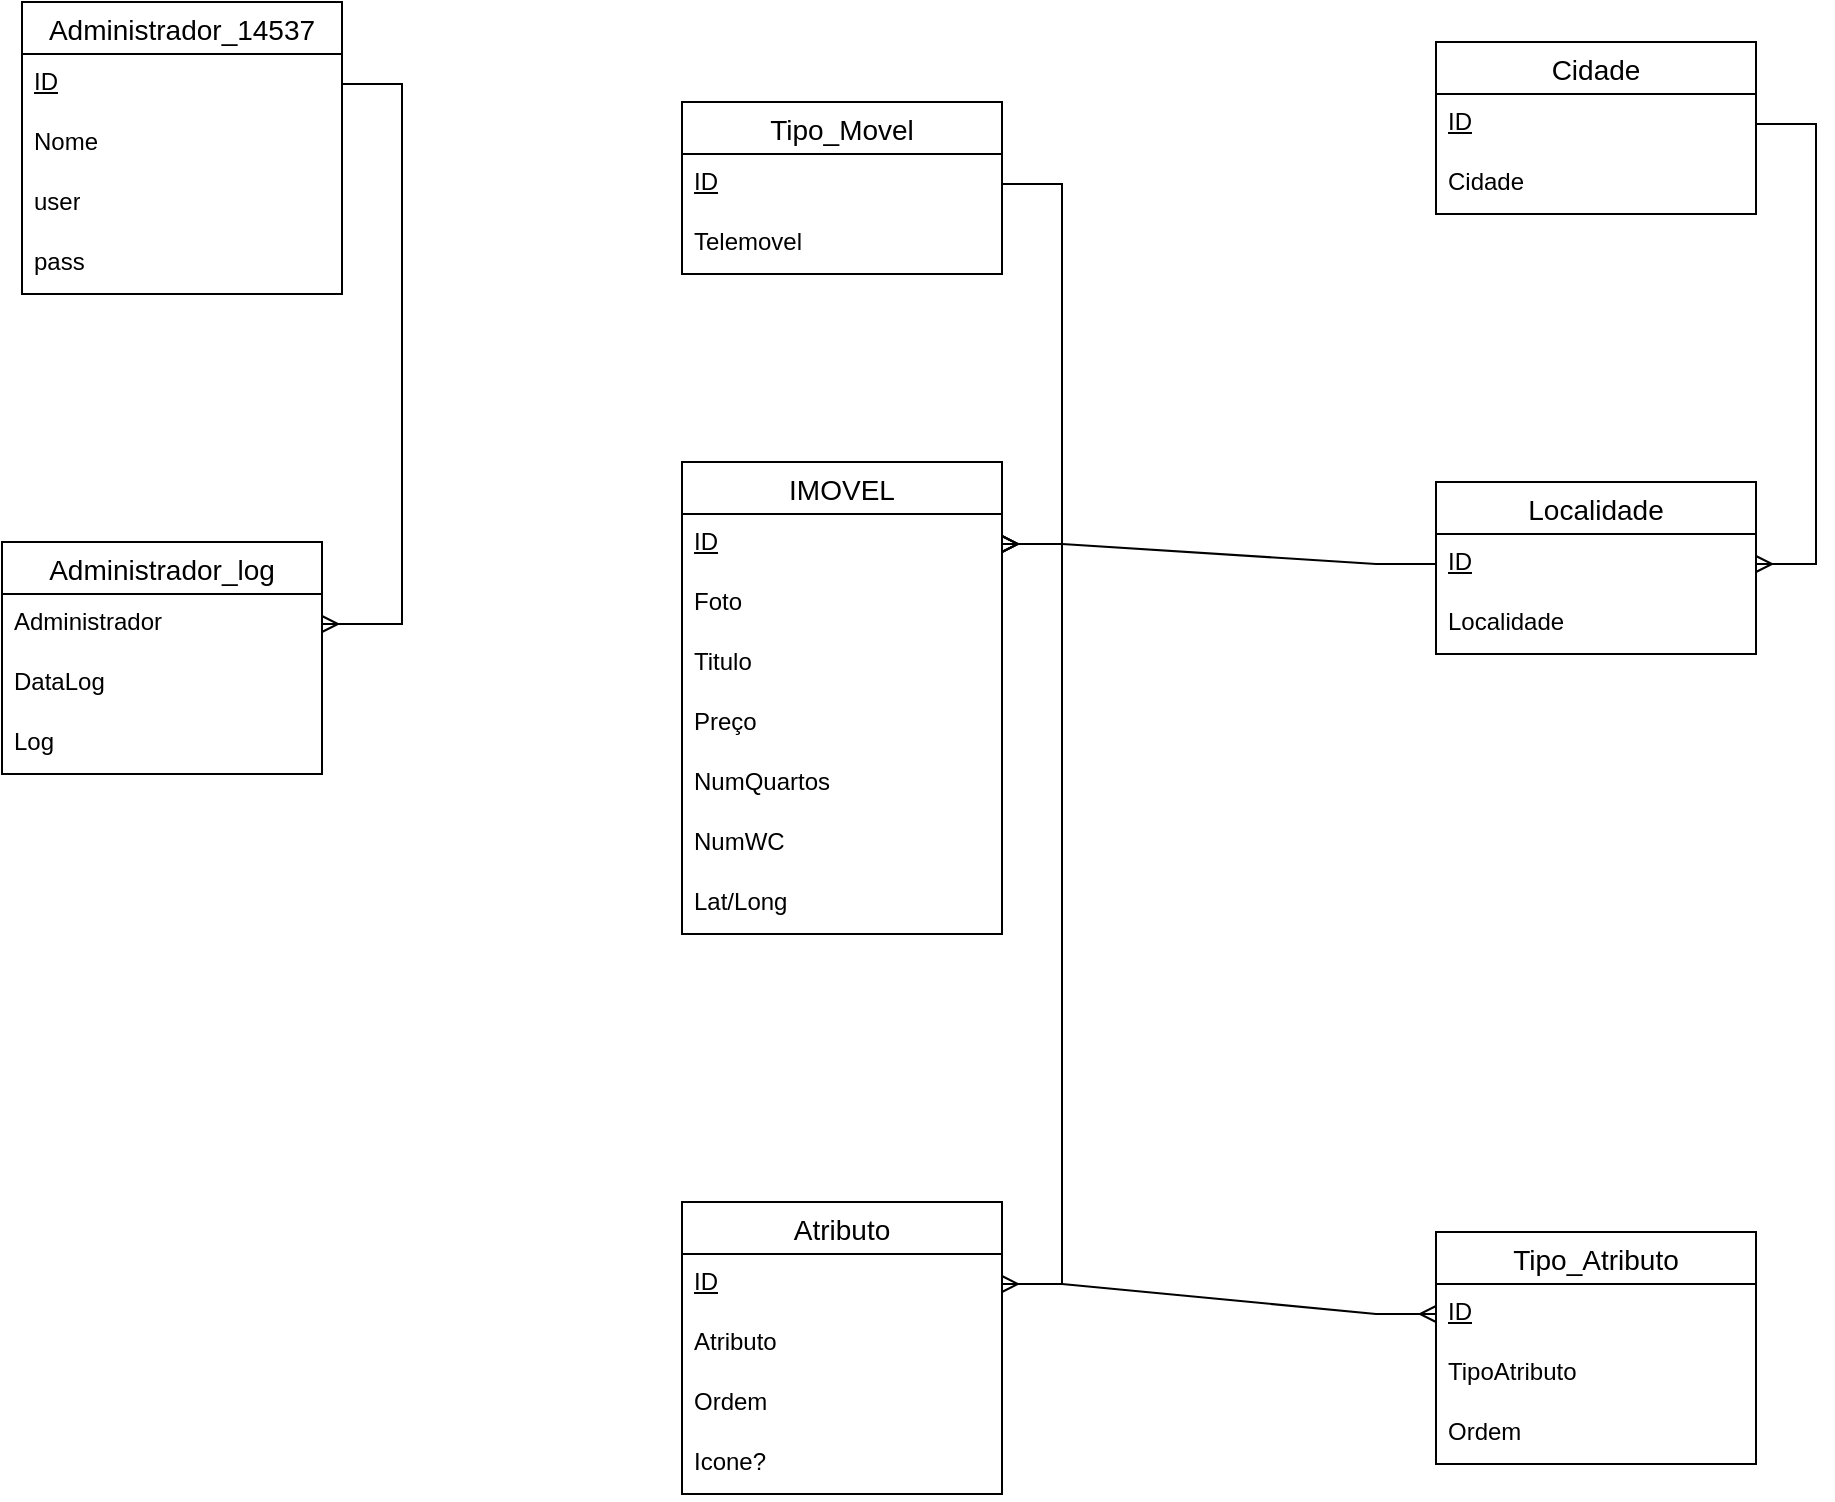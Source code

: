 <mxfile version="24.8.2">
  <diagram name="Página-1" id="k0PhGcXHRdCJMtNK5lY5">
    <mxGraphModel dx="1419" dy="750" grid="1" gridSize="10" guides="1" tooltips="1" connect="1" arrows="1" fold="1" page="1" pageScale="1" pageWidth="827" pageHeight="1169" math="0" shadow="0">
      <root>
        <mxCell id="0" />
        <mxCell id="1" parent="0" />
        <mxCell id="Htptjzl4bUMVvKON77Ms-254" value="Administrador_log" style="swimlane;fontStyle=0;childLayout=stackLayout;horizontal=1;startSize=26;horizontalStack=0;resizeParent=1;resizeParentMax=0;resizeLast=0;collapsible=1;marginBottom=0;align=center;fontSize=14;" vertex="1" parent="1">
          <mxGeometry x="-50" y="340" width="160" height="116" as="geometry" />
        </mxCell>
        <mxCell id="Htptjzl4bUMVvKON77Ms-255" value="Administrador" style="text;strokeColor=none;fillColor=none;spacingLeft=4;spacingRight=4;overflow=hidden;rotatable=0;points=[[0,0.5],[1,0.5]];portConstraint=eastwest;fontSize=12;whiteSpace=wrap;html=1;" vertex="1" parent="Htptjzl4bUMVvKON77Ms-254">
          <mxGeometry y="26" width="160" height="30" as="geometry" />
        </mxCell>
        <mxCell id="Htptjzl4bUMVvKON77Ms-256" value="DataLog" style="text;strokeColor=none;fillColor=none;spacingLeft=4;spacingRight=4;overflow=hidden;rotatable=0;points=[[0,0.5],[1,0.5]];portConstraint=eastwest;fontSize=12;whiteSpace=wrap;html=1;" vertex="1" parent="Htptjzl4bUMVvKON77Ms-254">
          <mxGeometry y="56" width="160" height="30" as="geometry" />
        </mxCell>
        <mxCell id="Htptjzl4bUMVvKON77Ms-257" value="Log" style="text;strokeColor=none;fillColor=none;spacingLeft=4;spacingRight=4;overflow=hidden;rotatable=0;points=[[0,0.5],[1,0.5]];portConstraint=eastwest;fontSize=12;whiteSpace=wrap;html=1;" vertex="1" parent="Htptjzl4bUMVvKON77Ms-254">
          <mxGeometry y="86" width="160" height="30" as="geometry" />
        </mxCell>
        <mxCell id="Htptjzl4bUMVvKON77Ms-258" value="Administrador_14537" style="swimlane;fontStyle=0;childLayout=stackLayout;horizontal=1;startSize=26;horizontalStack=0;resizeParent=1;resizeParentMax=0;resizeLast=0;collapsible=1;marginBottom=0;align=center;fontSize=14;" vertex="1" parent="1">
          <mxGeometry x="-40" y="70" width="160" height="146" as="geometry" />
        </mxCell>
        <mxCell id="Htptjzl4bUMVvKON77Ms-259" value="&lt;u&gt;ID&lt;/u&gt;" style="text;strokeColor=none;fillColor=none;spacingLeft=4;spacingRight=4;overflow=hidden;rotatable=0;points=[[0,0.5],[1,0.5]];portConstraint=eastwest;fontSize=12;whiteSpace=wrap;html=1;" vertex="1" parent="Htptjzl4bUMVvKON77Ms-258">
          <mxGeometry y="26" width="160" height="30" as="geometry" />
        </mxCell>
        <mxCell id="Htptjzl4bUMVvKON77Ms-260" value="Nome" style="text;strokeColor=none;fillColor=none;spacingLeft=4;spacingRight=4;overflow=hidden;rotatable=0;points=[[0,0.5],[1,0.5]];portConstraint=eastwest;fontSize=12;whiteSpace=wrap;html=1;" vertex="1" parent="Htptjzl4bUMVvKON77Ms-258">
          <mxGeometry y="56" width="160" height="30" as="geometry" />
        </mxCell>
        <mxCell id="Htptjzl4bUMVvKON77Ms-261" value="user" style="text;strokeColor=none;fillColor=none;spacingLeft=4;spacingRight=4;overflow=hidden;rotatable=0;points=[[0,0.5],[1,0.5]];portConstraint=eastwest;fontSize=12;whiteSpace=wrap;html=1;" vertex="1" parent="Htptjzl4bUMVvKON77Ms-258">
          <mxGeometry y="86" width="160" height="30" as="geometry" />
        </mxCell>
        <mxCell id="Htptjzl4bUMVvKON77Ms-262" value="pass&lt;div&gt;&lt;br&gt;&lt;/div&gt;" style="text;strokeColor=none;fillColor=none;spacingLeft=4;spacingRight=4;overflow=hidden;rotatable=0;points=[[0,0.5],[1,0.5]];portConstraint=eastwest;fontSize=12;whiteSpace=wrap;html=1;" vertex="1" parent="Htptjzl4bUMVvKON77Ms-258">
          <mxGeometry y="116" width="160" height="30" as="geometry" />
        </mxCell>
        <mxCell id="Htptjzl4bUMVvKON77Ms-263" value="Tipo_Movel" style="swimlane;fontStyle=0;childLayout=stackLayout;horizontal=1;startSize=26;horizontalStack=0;resizeParent=1;resizeParentMax=0;resizeLast=0;collapsible=1;marginBottom=0;align=center;fontSize=14;" vertex="1" parent="1">
          <mxGeometry x="290" y="120" width="160" height="86" as="geometry" />
        </mxCell>
        <mxCell id="Htptjzl4bUMVvKON77Ms-264" value="&lt;u&gt;ID&lt;/u&gt;" style="text;strokeColor=none;fillColor=none;spacingLeft=4;spacingRight=4;overflow=hidden;rotatable=0;points=[[0,0.5],[1,0.5]];portConstraint=eastwest;fontSize=12;whiteSpace=wrap;html=1;" vertex="1" parent="Htptjzl4bUMVvKON77Ms-263">
          <mxGeometry y="26" width="160" height="30" as="geometry" />
        </mxCell>
        <mxCell id="Htptjzl4bUMVvKON77Ms-265" value="Telemovel" style="text;strokeColor=none;fillColor=none;spacingLeft=4;spacingRight=4;overflow=hidden;rotatable=0;points=[[0,0.5],[1,0.5]];portConstraint=eastwest;fontSize=12;whiteSpace=wrap;html=1;" vertex="1" parent="Htptjzl4bUMVvKON77Ms-263">
          <mxGeometry y="56" width="160" height="30" as="geometry" />
        </mxCell>
        <mxCell id="Htptjzl4bUMVvKON77Ms-267" value="IMOVEL" style="swimlane;fontStyle=0;childLayout=stackLayout;horizontal=1;startSize=26;horizontalStack=0;resizeParent=1;resizeParentMax=0;resizeLast=0;collapsible=1;marginBottom=0;align=center;fontSize=14;" vertex="1" parent="1">
          <mxGeometry x="290" y="300" width="160" height="236" as="geometry" />
        </mxCell>
        <mxCell id="Htptjzl4bUMVvKON77Ms-268" value="&lt;u&gt;ID&lt;/u&gt;" style="text;strokeColor=none;fillColor=none;spacingLeft=4;spacingRight=4;overflow=hidden;rotatable=0;points=[[0,0.5],[1,0.5]];portConstraint=eastwest;fontSize=12;whiteSpace=wrap;html=1;" vertex="1" parent="Htptjzl4bUMVvKON77Ms-267">
          <mxGeometry y="26" width="160" height="30" as="geometry" />
        </mxCell>
        <mxCell id="Htptjzl4bUMVvKON77Ms-269" value="Foto" style="text;strokeColor=none;fillColor=none;spacingLeft=4;spacingRight=4;overflow=hidden;rotatable=0;points=[[0,0.5],[1,0.5]];portConstraint=eastwest;fontSize=12;whiteSpace=wrap;html=1;" vertex="1" parent="Htptjzl4bUMVvKON77Ms-267">
          <mxGeometry y="56" width="160" height="30" as="geometry" />
        </mxCell>
        <mxCell id="Htptjzl4bUMVvKON77Ms-270" value="Titulo" style="text;strokeColor=none;fillColor=none;spacingLeft=4;spacingRight=4;overflow=hidden;rotatable=0;points=[[0,0.5],[1,0.5]];portConstraint=eastwest;fontSize=12;whiteSpace=wrap;html=1;" vertex="1" parent="Htptjzl4bUMVvKON77Ms-267">
          <mxGeometry y="86" width="160" height="30" as="geometry" />
        </mxCell>
        <mxCell id="Htptjzl4bUMVvKON77Ms-271" value="Preço" style="text;strokeColor=none;fillColor=none;spacingLeft=4;spacingRight=4;overflow=hidden;rotatable=0;points=[[0,0.5],[1,0.5]];portConstraint=eastwest;fontSize=12;whiteSpace=wrap;html=1;" vertex="1" parent="Htptjzl4bUMVvKON77Ms-267">
          <mxGeometry y="116" width="160" height="30" as="geometry" />
        </mxCell>
        <mxCell id="Htptjzl4bUMVvKON77Ms-272" value="NumQuartos" style="text;strokeColor=none;fillColor=none;spacingLeft=4;spacingRight=4;overflow=hidden;rotatable=0;points=[[0,0.5],[1,0.5]];portConstraint=eastwest;fontSize=12;whiteSpace=wrap;html=1;" vertex="1" parent="Htptjzl4bUMVvKON77Ms-267">
          <mxGeometry y="146" width="160" height="30" as="geometry" />
        </mxCell>
        <mxCell id="Htptjzl4bUMVvKON77Ms-279" value="NumWC" style="text;strokeColor=none;fillColor=none;spacingLeft=4;spacingRight=4;overflow=hidden;rotatable=0;points=[[0,0.5],[1,0.5]];portConstraint=eastwest;fontSize=12;whiteSpace=wrap;html=1;" vertex="1" parent="Htptjzl4bUMVvKON77Ms-267">
          <mxGeometry y="176" width="160" height="30" as="geometry" />
        </mxCell>
        <mxCell id="Htptjzl4bUMVvKON77Ms-280" value="Lat/Long" style="text;strokeColor=none;fillColor=none;spacingLeft=4;spacingRight=4;overflow=hidden;rotatable=0;points=[[0,0.5],[1,0.5]];portConstraint=eastwest;fontSize=12;whiteSpace=wrap;html=1;" vertex="1" parent="Htptjzl4bUMVvKON77Ms-267">
          <mxGeometry y="206" width="160" height="30" as="geometry" />
        </mxCell>
        <mxCell id="Htptjzl4bUMVvKON77Ms-282" value="Localidade" style="swimlane;fontStyle=0;childLayout=stackLayout;horizontal=1;startSize=26;horizontalStack=0;resizeParent=1;resizeParentMax=0;resizeLast=0;collapsible=1;marginBottom=0;align=center;fontSize=14;" vertex="1" parent="1">
          <mxGeometry x="667" y="310" width="160" height="86" as="geometry" />
        </mxCell>
        <mxCell id="Htptjzl4bUMVvKON77Ms-283" value="&lt;u&gt;ID&lt;/u&gt;" style="text;strokeColor=none;fillColor=none;spacingLeft=4;spacingRight=4;overflow=hidden;rotatable=0;points=[[0,0.5],[1,0.5]];portConstraint=eastwest;fontSize=12;whiteSpace=wrap;html=1;" vertex="1" parent="Htptjzl4bUMVvKON77Ms-282">
          <mxGeometry y="26" width="160" height="30" as="geometry" />
        </mxCell>
        <mxCell id="Htptjzl4bUMVvKON77Ms-284" value="Localidade" style="text;strokeColor=none;fillColor=none;spacingLeft=4;spacingRight=4;overflow=hidden;rotatable=0;points=[[0,0.5],[1,0.5]];portConstraint=eastwest;fontSize=12;whiteSpace=wrap;html=1;" vertex="1" parent="Htptjzl4bUMVvKON77Ms-282">
          <mxGeometry y="56" width="160" height="30" as="geometry" />
        </mxCell>
        <mxCell id="Htptjzl4bUMVvKON77Ms-285" value="Cidade" style="swimlane;fontStyle=0;childLayout=stackLayout;horizontal=1;startSize=26;horizontalStack=0;resizeParent=1;resizeParentMax=0;resizeLast=0;collapsible=1;marginBottom=0;align=center;fontSize=14;" vertex="1" parent="1">
          <mxGeometry x="667" y="90" width="160" height="86" as="geometry" />
        </mxCell>
        <mxCell id="Htptjzl4bUMVvKON77Ms-286" value="&lt;u&gt;ID&lt;/u&gt;" style="text;strokeColor=none;fillColor=none;spacingLeft=4;spacingRight=4;overflow=hidden;rotatable=0;points=[[0,0.5],[1,0.5]];portConstraint=eastwest;fontSize=12;whiteSpace=wrap;html=1;" vertex="1" parent="Htptjzl4bUMVvKON77Ms-285">
          <mxGeometry y="26" width="160" height="30" as="geometry" />
        </mxCell>
        <mxCell id="Htptjzl4bUMVvKON77Ms-287" value="Cidade" style="text;strokeColor=none;fillColor=none;spacingLeft=4;spacingRight=4;overflow=hidden;rotatable=0;points=[[0,0.5],[1,0.5]];portConstraint=eastwest;fontSize=12;whiteSpace=wrap;html=1;" vertex="1" parent="Htptjzl4bUMVvKON77Ms-285">
          <mxGeometry y="56" width="160" height="30" as="geometry" />
        </mxCell>
        <mxCell id="Htptjzl4bUMVvKON77Ms-288" value="Atributo" style="swimlane;fontStyle=0;childLayout=stackLayout;horizontal=1;startSize=26;horizontalStack=0;resizeParent=1;resizeParentMax=0;resizeLast=0;collapsible=1;marginBottom=0;align=center;fontSize=14;" vertex="1" parent="1">
          <mxGeometry x="290" y="670" width="160" height="146" as="geometry" />
        </mxCell>
        <mxCell id="Htptjzl4bUMVvKON77Ms-289" value="&lt;u&gt;ID&lt;/u&gt;" style="text;strokeColor=none;fillColor=none;spacingLeft=4;spacingRight=4;overflow=hidden;rotatable=0;points=[[0,0.5],[1,0.5]];portConstraint=eastwest;fontSize=12;whiteSpace=wrap;html=1;" vertex="1" parent="Htptjzl4bUMVvKON77Ms-288">
          <mxGeometry y="26" width="160" height="30" as="geometry" />
        </mxCell>
        <mxCell id="Htptjzl4bUMVvKON77Ms-290" value="Atributo" style="text;strokeColor=none;fillColor=none;spacingLeft=4;spacingRight=4;overflow=hidden;rotatable=0;points=[[0,0.5],[1,0.5]];portConstraint=eastwest;fontSize=12;whiteSpace=wrap;html=1;" vertex="1" parent="Htptjzl4bUMVvKON77Ms-288">
          <mxGeometry y="56" width="160" height="30" as="geometry" />
        </mxCell>
        <mxCell id="Htptjzl4bUMVvKON77Ms-291" value="Ordem" style="text;strokeColor=none;fillColor=none;spacingLeft=4;spacingRight=4;overflow=hidden;rotatable=0;points=[[0,0.5],[1,0.5]];portConstraint=eastwest;fontSize=12;whiteSpace=wrap;html=1;" vertex="1" parent="Htptjzl4bUMVvKON77Ms-288">
          <mxGeometry y="86" width="160" height="30" as="geometry" />
        </mxCell>
        <mxCell id="Htptjzl4bUMVvKON77Ms-292" value="Icone?" style="text;strokeColor=none;fillColor=none;spacingLeft=4;spacingRight=4;overflow=hidden;rotatable=0;points=[[0,0.5],[1,0.5]];portConstraint=eastwest;fontSize=12;whiteSpace=wrap;html=1;" vertex="1" parent="Htptjzl4bUMVvKON77Ms-288">
          <mxGeometry y="116" width="160" height="30" as="geometry" />
        </mxCell>
        <mxCell id="Htptjzl4bUMVvKON77Ms-293" value="Tipo_Atributo" style="swimlane;fontStyle=0;childLayout=stackLayout;horizontal=1;startSize=26;horizontalStack=0;resizeParent=1;resizeParentMax=0;resizeLast=0;collapsible=1;marginBottom=0;align=center;fontSize=14;" vertex="1" parent="1">
          <mxGeometry x="667" y="685" width="160" height="116" as="geometry" />
        </mxCell>
        <mxCell id="Htptjzl4bUMVvKON77Ms-294" value="&lt;u&gt;ID&lt;/u&gt;" style="text;strokeColor=none;fillColor=none;spacingLeft=4;spacingRight=4;overflow=hidden;rotatable=0;points=[[0,0.5],[1,0.5]];portConstraint=eastwest;fontSize=12;whiteSpace=wrap;html=1;" vertex="1" parent="Htptjzl4bUMVvKON77Ms-293">
          <mxGeometry y="26" width="160" height="30" as="geometry" />
        </mxCell>
        <mxCell id="Htptjzl4bUMVvKON77Ms-295" value="TipoAtributo" style="text;strokeColor=none;fillColor=none;spacingLeft=4;spacingRight=4;overflow=hidden;rotatable=0;points=[[0,0.5],[1,0.5]];portConstraint=eastwest;fontSize=12;whiteSpace=wrap;html=1;" vertex="1" parent="Htptjzl4bUMVvKON77Ms-293">
          <mxGeometry y="56" width="160" height="30" as="geometry" />
        </mxCell>
        <mxCell id="Htptjzl4bUMVvKON77Ms-296" value="Ordem" style="text;strokeColor=none;fillColor=none;spacingLeft=4;spacingRight=4;overflow=hidden;rotatable=0;points=[[0,0.5],[1,0.5]];portConstraint=eastwest;fontSize=12;whiteSpace=wrap;html=1;" vertex="1" parent="Htptjzl4bUMVvKON77Ms-293">
          <mxGeometry y="86" width="160" height="30" as="geometry" />
        </mxCell>
        <mxCell id="Htptjzl4bUMVvKON77Ms-298" value="" style="edgeStyle=entityRelationEdgeStyle;fontSize=12;html=1;endArrow=ERmany;rounded=0;" edge="1" parent="1" source="Htptjzl4bUMVvKON77Ms-259" target="Htptjzl4bUMVvKON77Ms-255">
          <mxGeometry width="100" height="100" relative="1" as="geometry">
            <mxPoint x="30" y="380" as="sourcePoint" />
            <mxPoint x="130" y="280" as="targetPoint" />
          </mxGeometry>
        </mxCell>
        <mxCell id="Htptjzl4bUMVvKON77Ms-299" value="" style="edgeStyle=entityRelationEdgeStyle;fontSize=12;html=1;endArrow=ERmany;rounded=0;" edge="1" parent="1" source="Htptjzl4bUMVvKON77Ms-264" target="Htptjzl4bUMVvKON77Ms-268">
          <mxGeometry width="100" height="100" relative="1" as="geometry">
            <mxPoint x="130" y="121" as="sourcePoint" />
            <mxPoint x="260" y="270" as="targetPoint" />
          </mxGeometry>
        </mxCell>
        <mxCell id="Htptjzl4bUMVvKON77Ms-305" value="" style="edgeStyle=entityRelationEdgeStyle;fontSize=12;html=1;endArrow=ERmany;startArrow=ERmany;rounded=0;" edge="1" parent="1" source="Htptjzl4bUMVvKON77Ms-289" target="Htptjzl4bUMVvKON77Ms-268">
          <mxGeometry width="100" height="100" relative="1" as="geometry">
            <mxPoint x="470" y="630" as="sourcePoint" />
            <mxPoint x="570" y="530" as="targetPoint" />
          </mxGeometry>
        </mxCell>
        <mxCell id="Htptjzl4bUMVvKON77Ms-306" value="" style="edgeStyle=entityRelationEdgeStyle;fontSize=12;html=1;endArrow=ERmany;rounded=0;" edge="1" parent="1" source="Htptjzl4bUMVvKON77Ms-289" target="Htptjzl4bUMVvKON77Ms-294">
          <mxGeometry width="100" height="100" relative="1" as="geometry">
            <mxPoint x="530" y="700" as="sourcePoint" />
            <mxPoint x="630" y="600" as="targetPoint" />
          </mxGeometry>
        </mxCell>
        <mxCell id="Htptjzl4bUMVvKON77Ms-307" value="" style="edgeStyle=entityRelationEdgeStyle;fontSize=12;html=1;endArrow=ERmany;rounded=0;" edge="1" parent="1" source="Htptjzl4bUMVvKON77Ms-283" target="Htptjzl4bUMVvKON77Ms-268">
          <mxGeometry width="100" height="100" relative="1" as="geometry">
            <mxPoint x="470" y="420" as="sourcePoint" />
            <mxPoint x="570" y="320" as="targetPoint" />
          </mxGeometry>
        </mxCell>
        <mxCell id="Htptjzl4bUMVvKON77Ms-308" value="" style="edgeStyle=entityRelationEdgeStyle;fontSize=12;html=1;endArrow=ERmany;rounded=0;" edge="1" parent="1" source="Htptjzl4bUMVvKON77Ms-286" target="Htptjzl4bUMVvKON77Ms-283">
          <mxGeometry width="100" height="100" relative="1" as="geometry">
            <mxPoint x="677" y="361" as="sourcePoint" />
            <mxPoint x="630" y="240" as="targetPoint" />
          </mxGeometry>
        </mxCell>
      </root>
    </mxGraphModel>
  </diagram>
</mxfile>

